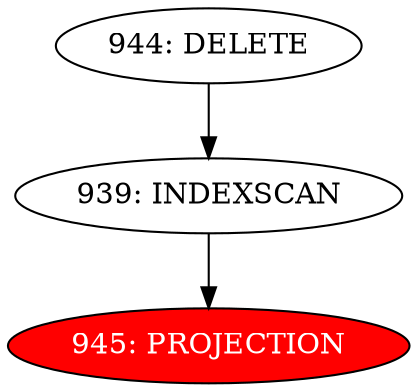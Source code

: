 digraph name {
939 [label="939: INDEXSCAN" ];
939 -> 945;
945 [label="945: PROJECTION" fontcolor="white" style="filled" fillcolor="red"];
944 [label="944: DELETE" ];
944 -> 939;

}

